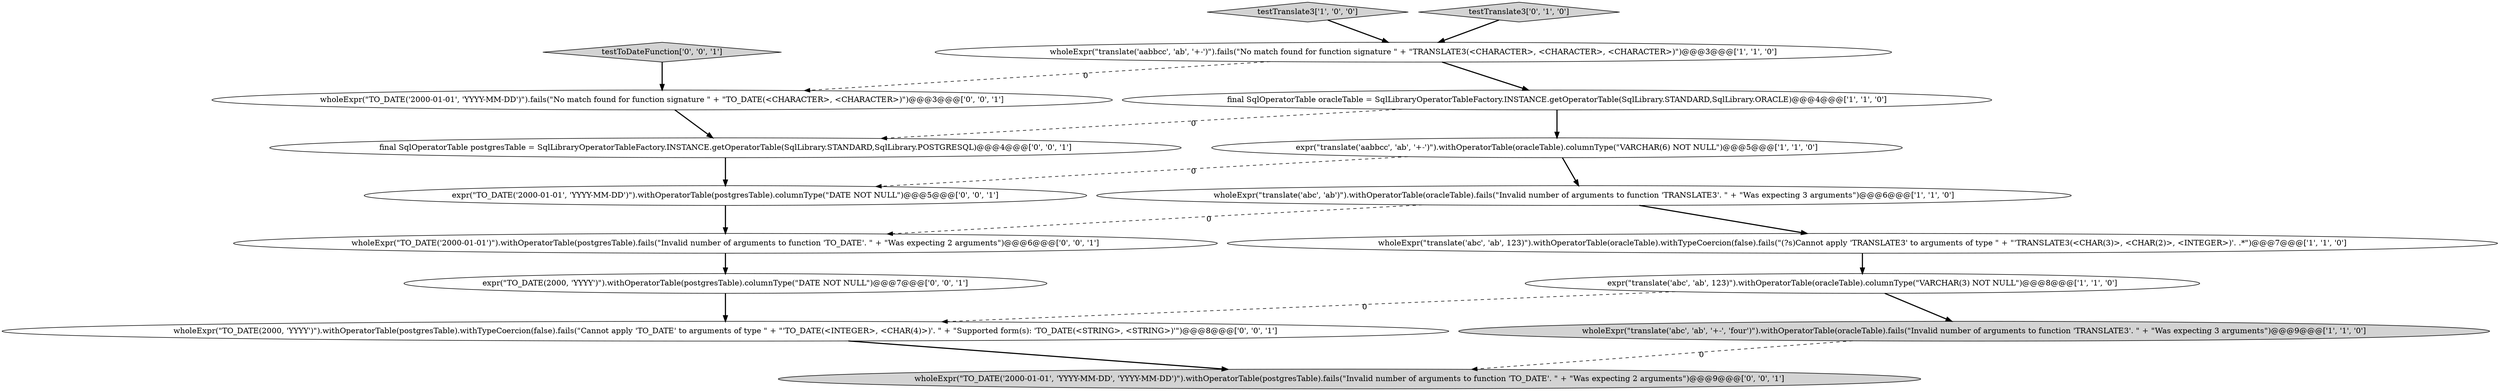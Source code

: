digraph {
3 [style = filled, label = "wholeExpr(\"translate('abc', 'ab', 123)\").withOperatorTable(oracleTable).withTypeCoercion(false).fails(\"(?s)Cannot apply 'TRANSLATE3' to arguments of type \" + \"'TRANSLATE3\(<CHAR\(3\)>, <CHAR\(2\)>, <INTEGER>\)'\. .*\")@@@7@@@['1', '1', '0']", fillcolor = white, shape = ellipse image = "AAA0AAABBB1BBB"];
5 [style = filled, label = "testTranslate3['1', '0', '0']", fillcolor = lightgray, shape = diamond image = "AAA0AAABBB1BBB"];
13 [style = filled, label = "wholeExpr(\"TO_DATE(2000, 'YYYY')\").withOperatorTable(postgresTable).withTypeCoercion(false).fails(\"Cannot apply 'TO_DATE' to arguments of type \" + \"'TO_DATE\(<INTEGER>, <CHAR\(4\)>\)'\. \" + \"Supported form\(s\): 'TO_DATE\(<STRING>, <STRING>\)'\")@@@8@@@['0', '0', '1']", fillcolor = white, shape = ellipse image = "AAA0AAABBB3BBB"];
0 [style = filled, label = "wholeExpr(\"translate('abc', 'ab', '+-', 'four')\").withOperatorTable(oracleTable).fails(\"Invalid number of arguments to function 'TRANSLATE3'. \" + \"Was expecting 3 arguments\")@@@9@@@['1', '1', '0']", fillcolor = lightgray, shape = ellipse image = "AAA0AAABBB1BBB"];
9 [style = filled, label = "wholeExpr(\"TO_DATE('2000-01-01')\").withOperatorTable(postgresTable).fails(\"Invalid number of arguments to function 'TO_DATE'. \" + \"Was expecting 2 arguments\")@@@6@@@['0', '0', '1']", fillcolor = white, shape = ellipse image = "AAA0AAABBB3BBB"];
12 [style = filled, label = "wholeExpr(\"TO_DATE('2000-01-01', 'YYYY-MM-DD')\").fails(\"No match found for function signature \" + \"TO_DATE\(<CHARACTER>, <CHARACTER>\)\")@@@3@@@['0', '0', '1']", fillcolor = white, shape = ellipse image = "AAA0AAABBB3BBB"];
15 [style = filled, label = "final SqlOperatorTable postgresTable = SqlLibraryOperatorTableFactory.INSTANCE.getOperatorTable(SqlLibrary.STANDARD,SqlLibrary.POSTGRESQL)@@@4@@@['0', '0', '1']", fillcolor = white, shape = ellipse image = "AAA0AAABBB3BBB"];
7 [style = filled, label = "expr(\"translate('abc', 'ab', 123)\").withOperatorTable(oracleTable).columnType(\"VARCHAR(3) NOT NULL\")@@@8@@@['1', '1', '0']", fillcolor = white, shape = ellipse image = "AAA0AAABBB1BBB"];
14 [style = filled, label = "testToDateFunction['0', '0', '1']", fillcolor = lightgray, shape = diamond image = "AAA0AAABBB3BBB"];
11 [style = filled, label = "expr(\"TO_DATE(2000, 'YYYY')\").withOperatorTable(postgresTable).columnType(\"DATE NOT NULL\")@@@7@@@['0', '0', '1']", fillcolor = white, shape = ellipse image = "AAA0AAABBB3BBB"];
1 [style = filled, label = "expr(\"translate('aabbcc', 'ab', '+-')\").withOperatorTable(oracleTable).columnType(\"VARCHAR(6) NOT NULL\")@@@5@@@['1', '1', '0']", fillcolor = white, shape = ellipse image = "AAA0AAABBB1BBB"];
16 [style = filled, label = "wholeExpr(\"TO_DATE('2000-01-01', 'YYYY-MM-DD', 'YYYY-MM-DD')\").withOperatorTable(postgresTable).fails(\"Invalid number of arguments to function 'TO_DATE'. \" + \"Was expecting 2 arguments\")@@@9@@@['0', '0', '1']", fillcolor = lightgray, shape = ellipse image = "AAA0AAABBB3BBB"];
10 [style = filled, label = "expr(\"TO_DATE('2000-01-01', 'YYYY-MM-DD')\").withOperatorTable(postgresTable).columnType(\"DATE NOT NULL\")@@@5@@@['0', '0', '1']", fillcolor = white, shape = ellipse image = "AAA0AAABBB3BBB"];
2 [style = filled, label = "wholeExpr(\"translate('abc', 'ab')\").withOperatorTable(oracleTable).fails(\"Invalid number of arguments to function 'TRANSLATE3'. \" + \"Was expecting 3 arguments\")@@@6@@@['1', '1', '0']", fillcolor = white, shape = ellipse image = "AAA0AAABBB1BBB"];
4 [style = filled, label = "final SqlOperatorTable oracleTable = SqlLibraryOperatorTableFactory.INSTANCE.getOperatorTable(SqlLibrary.STANDARD,SqlLibrary.ORACLE)@@@4@@@['1', '1', '0']", fillcolor = white, shape = ellipse image = "AAA0AAABBB1BBB"];
8 [style = filled, label = "testTranslate3['0', '1', '0']", fillcolor = lightgray, shape = diamond image = "AAA0AAABBB2BBB"];
6 [style = filled, label = "wholeExpr(\"translate('aabbcc', 'ab', '+-')\").fails(\"No match found for function signature \" + \"TRANSLATE3\(<CHARACTER>, <CHARACTER>, <CHARACTER>\)\")@@@3@@@['1', '1', '0']", fillcolor = white, shape = ellipse image = "AAA0AAABBB1BBB"];
15->10 [style = bold, label=""];
9->11 [style = bold, label=""];
2->3 [style = bold, label=""];
0->16 [style = dashed, label="0"];
12->15 [style = bold, label=""];
7->0 [style = bold, label=""];
8->6 [style = bold, label=""];
1->10 [style = dashed, label="0"];
13->16 [style = bold, label=""];
6->12 [style = dashed, label="0"];
6->4 [style = bold, label=""];
5->6 [style = bold, label=""];
3->7 [style = bold, label=""];
2->9 [style = dashed, label="0"];
4->15 [style = dashed, label="0"];
14->12 [style = bold, label=""];
11->13 [style = bold, label=""];
7->13 [style = dashed, label="0"];
1->2 [style = bold, label=""];
4->1 [style = bold, label=""];
10->9 [style = bold, label=""];
}
